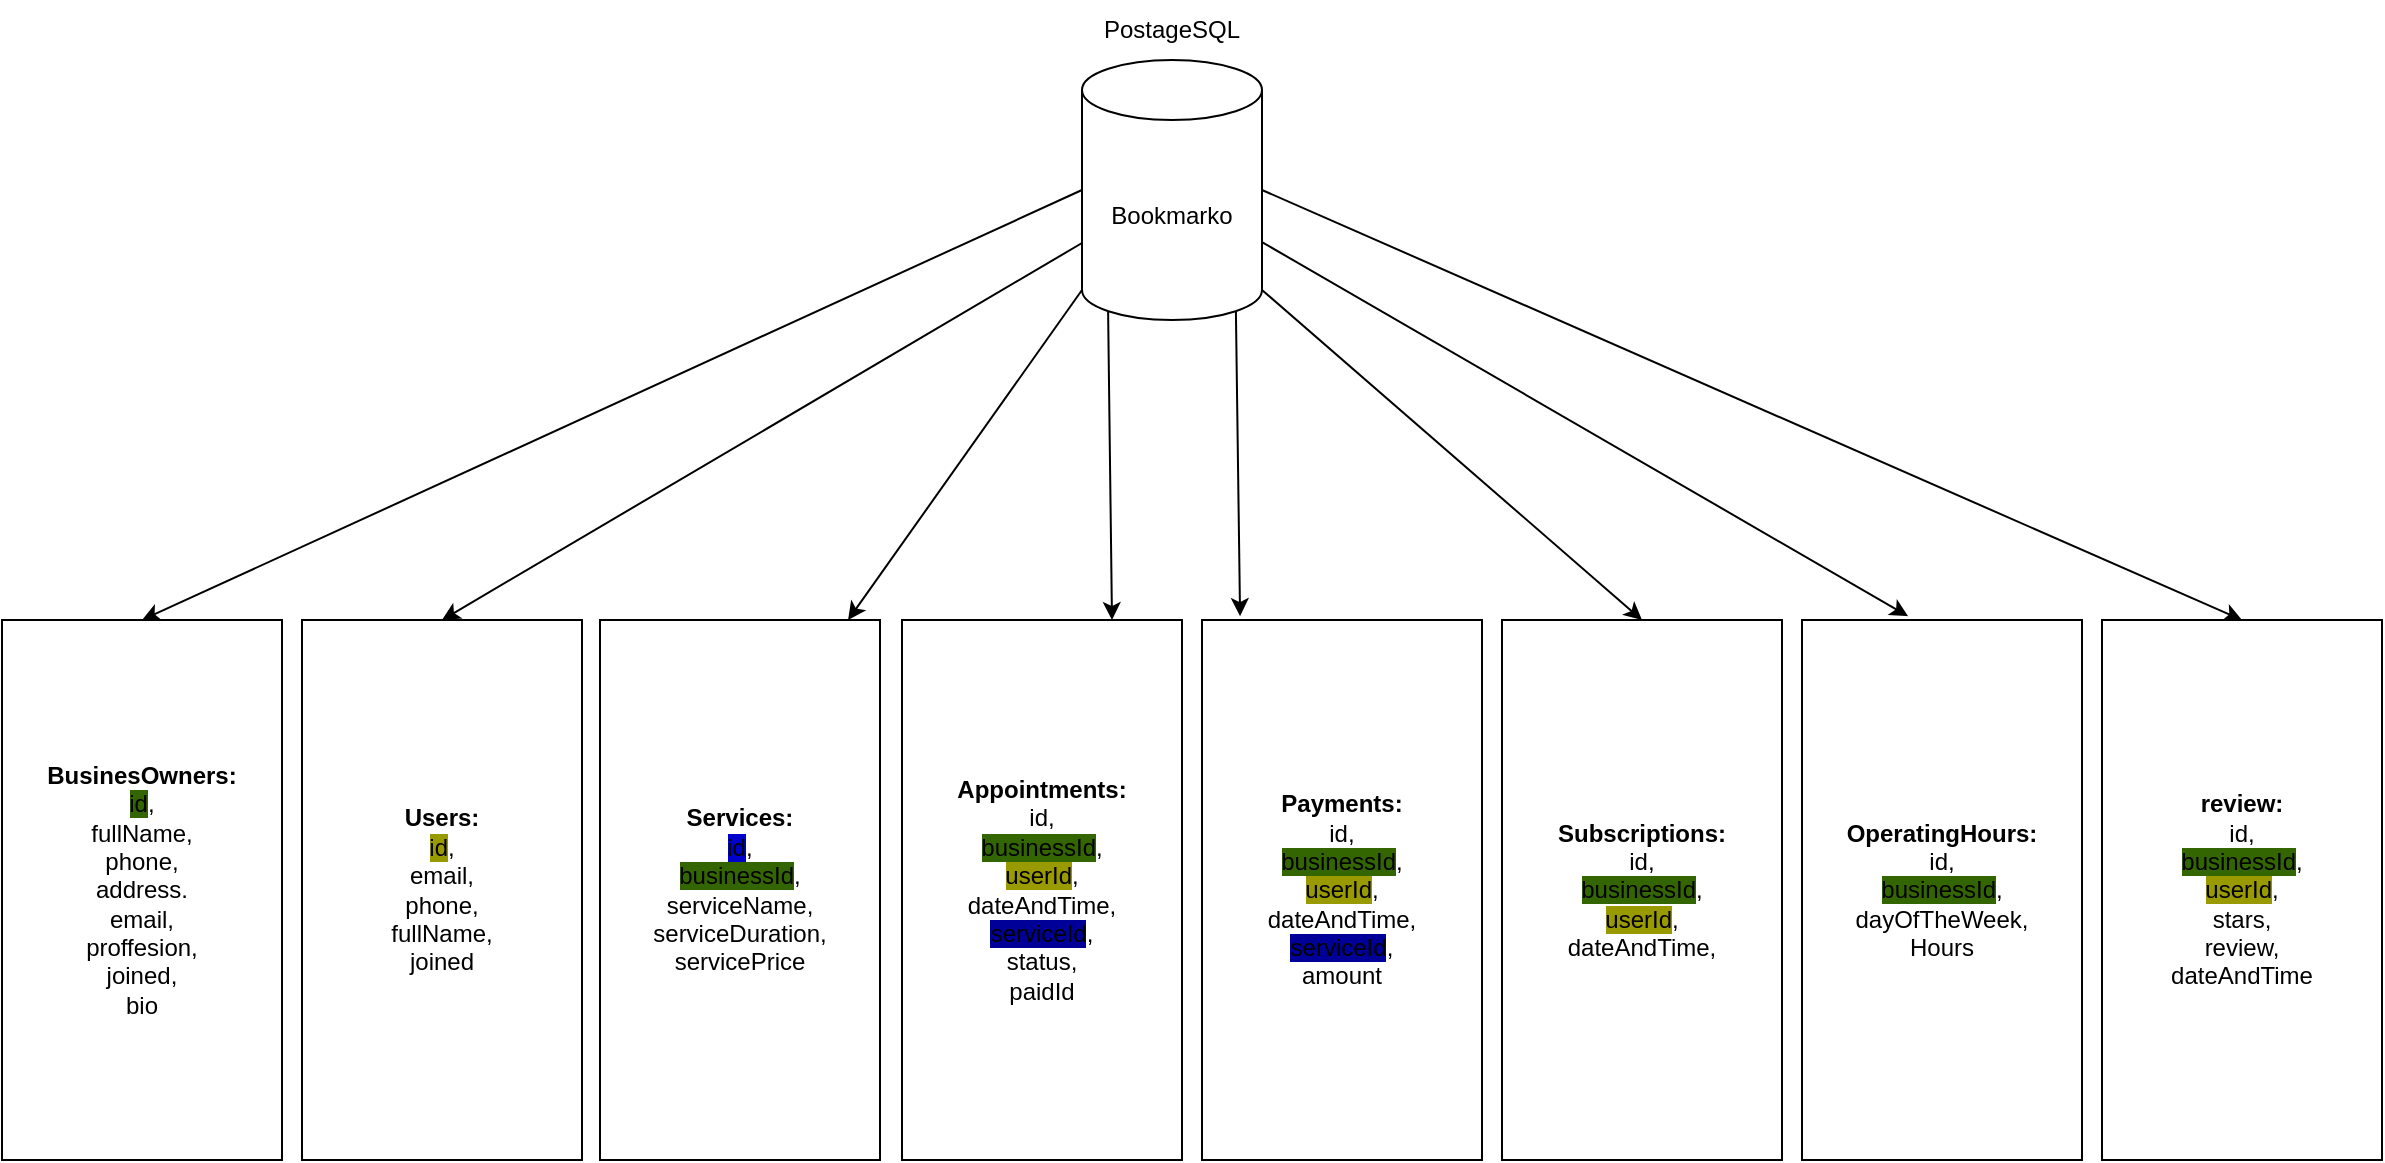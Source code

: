 <mxfile version="21.5.2" type="device">
  <diagram name="‫עמוד-1‬" id="yiFywTZSiByPrAiUf8f4">
    <mxGraphModel dx="1434" dy="685" grid="1" gridSize="10" guides="1" tooltips="1" connect="1" arrows="1" fold="1" page="1" pageScale="1" pageWidth="827" pageHeight="1169" math="0" shadow="0">
      <root>
        <mxCell id="0" />
        <mxCell id="1" parent="0" />
        <mxCell id="jhNKSIhavPPhZo88FTmg-7" style="rounded=0;orthogonalLoop=1;jettySize=auto;html=1;entryX=0;entryY=0.5;entryDx=0;entryDy=0;" edge="1" parent="1" source="jhNKSIhavPPhZo88FTmg-1" target="jhNKSIhavPPhZo88FTmg-6">
          <mxGeometry relative="1" as="geometry" />
        </mxCell>
        <mxCell id="jhNKSIhavPPhZo88FTmg-9" style="rounded=0;orthogonalLoop=1;jettySize=auto;html=1;entryX=0;entryY=0.114;entryDx=0;entryDy=0;entryPerimeter=0;exitX=0;exitY=1;exitDx=0;exitDy=-15;exitPerimeter=0;" edge="1" parent="1" source="jhNKSIhavPPhZo88FTmg-1" target="jhNKSIhavPPhZo88FTmg-8">
          <mxGeometry relative="1" as="geometry">
            <mxPoint x="785" y="190" as="sourcePoint" />
          </mxGeometry>
        </mxCell>
        <mxCell id="jhNKSIhavPPhZo88FTmg-11" style="rounded=0;orthogonalLoop=1;jettySize=auto;html=1;entryX=0;entryY=0.25;entryDx=0;entryDy=0;exitX=0.145;exitY=1;exitDx=0;exitDy=-4.35;exitPerimeter=0;" edge="1" parent="1" source="jhNKSIhavPPhZo88FTmg-1" target="jhNKSIhavPPhZo88FTmg-10">
          <mxGeometry relative="1" as="geometry" />
        </mxCell>
        <mxCell id="jhNKSIhavPPhZo88FTmg-13" style="rounded=0;orthogonalLoop=1;jettySize=auto;html=1;entryX=-0.007;entryY=0.864;entryDx=0;entryDy=0;entryPerimeter=0;exitX=0.855;exitY=1;exitDx=0;exitDy=-4.35;exitPerimeter=0;" edge="1" parent="1" source="jhNKSIhavPPhZo88FTmg-1" target="jhNKSIhavPPhZo88FTmg-12">
          <mxGeometry relative="1" as="geometry" />
        </mxCell>
        <mxCell id="jhNKSIhavPPhZo88FTmg-15" style="rounded=0;orthogonalLoop=1;jettySize=auto;html=1;entryX=0;entryY=0.5;entryDx=0;entryDy=0;exitX=1;exitY=1;exitDx=0;exitDy=-15;exitPerimeter=0;" edge="1" parent="1" source="jhNKSIhavPPhZo88FTmg-1" target="jhNKSIhavPPhZo88FTmg-14">
          <mxGeometry relative="1" as="geometry" />
        </mxCell>
        <mxCell id="jhNKSIhavPPhZo88FTmg-17" style="rounded=0;orthogonalLoop=1;jettySize=auto;html=1;entryX=-0.007;entryY=0.621;entryDx=0;entryDy=0;entryPerimeter=0;" edge="1" parent="1" source="jhNKSIhavPPhZo88FTmg-1" target="jhNKSIhavPPhZo88FTmg-16">
          <mxGeometry relative="1" as="geometry" />
        </mxCell>
        <mxCell id="jhNKSIhavPPhZo88FTmg-19" style="rounded=0;orthogonalLoop=1;jettySize=auto;html=1;entryX=0;entryY=0.5;entryDx=0;entryDy=0;exitX=1;exitY=0.5;exitDx=0;exitDy=0;exitPerimeter=0;" edge="1" parent="1" source="jhNKSIhavPPhZo88FTmg-1" target="jhNKSIhavPPhZo88FTmg-18">
          <mxGeometry relative="1" as="geometry" />
        </mxCell>
        <mxCell id="jhNKSIhavPPhZo88FTmg-1" value="Bookmarko" style="shape=cylinder3;whiteSpace=wrap;html=1;boundedLbl=1;backgroundOutline=1;size=15;" vertex="1" parent="1">
          <mxGeometry x="780" y="70" width="90" height="130" as="geometry" />
        </mxCell>
        <mxCell id="jhNKSIhavPPhZo88FTmg-2" value="PostageSQL" style="text;html=1;strokeColor=none;fillColor=none;align=center;verticalAlign=middle;whiteSpace=wrap;rounded=0;" vertex="1" parent="1">
          <mxGeometry x="755" y="40" width="140" height="30" as="geometry" />
        </mxCell>
        <mxCell id="jhNKSIhavPPhZo88FTmg-3" value="" style="endArrow=classic;html=1;rounded=0;entryX=0;entryY=0.5;entryDx=0;entryDy=0;exitX=0;exitY=0.5;exitDx=0;exitDy=0;exitPerimeter=0;" edge="1" parent="1" source="jhNKSIhavPPhZo88FTmg-1" target="jhNKSIhavPPhZo88FTmg-5">
          <mxGeometry width="50" height="50" relative="1" as="geometry">
            <mxPoint x="610" y="410" as="sourcePoint" />
            <mxPoint x="290" y="350" as="targetPoint" />
          </mxGeometry>
        </mxCell>
        <mxCell id="jhNKSIhavPPhZo88FTmg-5" value="&lt;b&gt;BusinesOwners:&lt;/b&gt;&lt;br&gt;&lt;span style=&quot;background-color: rgb(51, 102, 0);&quot;&gt;id&lt;/span&gt;,&lt;br&gt;fullName,&lt;br&gt;phone,&lt;br&gt;address.&lt;br&gt;email,&lt;br&gt;proffesion,&lt;br&gt;joined,&lt;br&gt;bio" style="rounded=0;whiteSpace=wrap;html=1;direction=south;" vertex="1" parent="1">
          <mxGeometry x="240" y="350" width="140" height="270" as="geometry" />
        </mxCell>
        <mxCell id="jhNKSIhavPPhZo88FTmg-6" value="&lt;b&gt;Users:&lt;br&gt;&lt;/b&gt;&lt;span style=&quot;background-color: rgb(153, 153, 0);&quot;&gt;id&lt;/span&gt;,&lt;br&gt;email,&lt;br&gt;phone,&lt;br&gt;fullName,&lt;br&gt;joined" style="rounded=0;whiteSpace=wrap;html=1;direction=south;" vertex="1" parent="1">
          <mxGeometry x="390" y="350" width="140" height="270" as="geometry" />
        </mxCell>
        <mxCell id="jhNKSIhavPPhZo88FTmg-8" value="&lt;b&gt;Services:&lt;/b&gt;&lt;br&gt;&lt;span style=&quot;background-color: rgb(0, 0, 204);&quot;&gt;id&lt;/span&gt;,&lt;br&gt;&lt;span style=&quot;background-color: rgb(51, 102, 0);&quot;&gt;businessId&lt;/span&gt;,&lt;br&gt;serviceName,&lt;br&gt;serviceDuration,&lt;br&gt;servicePrice" style="rounded=0;whiteSpace=wrap;html=1;direction=south;" vertex="1" parent="1">
          <mxGeometry x="539" y="350" width="140" height="270" as="geometry" />
        </mxCell>
        <mxCell id="jhNKSIhavPPhZo88FTmg-10" value="&lt;b&gt;Appointments:&lt;/b&gt;&lt;br&gt;id,&lt;br&gt;&lt;span style=&quot;background-color: rgb(51, 102, 0);&quot;&gt;businessId&lt;/span&gt;,&lt;br&gt;&lt;span style=&quot;background-color: rgb(153, 153, 0);&quot;&gt;userId&lt;/span&gt;,&lt;br&gt;dateAndTime,&lt;br&gt;&lt;span style=&quot;background-color: rgb(0, 0, 153);&quot;&gt;serviceId&lt;/span&gt;,&lt;br&gt;status,&lt;br&gt;paidId" style="rounded=0;whiteSpace=wrap;html=1;direction=south;" vertex="1" parent="1">
          <mxGeometry x="690" y="350" width="140" height="270" as="geometry" />
        </mxCell>
        <mxCell id="jhNKSIhavPPhZo88FTmg-12" value="&lt;b&gt;Payments:&lt;br&gt;&lt;/b&gt;id,&lt;br&gt;&lt;span style=&quot;background-color: rgb(51, 102, 0);&quot;&gt;businessId&lt;/span&gt;,&lt;br&gt;&lt;span style=&quot;background-color: rgb(153, 153, 0);&quot;&gt;userId&lt;/span&gt;,&lt;br&gt;dateAndTime,&lt;br&gt;&lt;span style=&quot;background-color: rgb(0, 0, 153);&quot;&gt;serviceId&lt;/span&gt;,&lt;br&gt;amount" style="rounded=0;whiteSpace=wrap;html=1;direction=south;" vertex="1" parent="1">
          <mxGeometry x="840" y="350" width="140" height="270" as="geometry" />
        </mxCell>
        <mxCell id="jhNKSIhavPPhZo88FTmg-14" value="&lt;b&gt;Subscriptions:&lt;/b&gt;&lt;br&gt;id,&lt;br&gt;&lt;span style=&quot;background-color: rgb(51, 102, 0);&quot;&gt;businessId&lt;/span&gt;,&lt;br&gt;&lt;span style=&quot;background-color: rgb(153, 153, 0);&quot;&gt;userId&lt;/span&gt;,&lt;br&gt;dateAndTime," style="rounded=0;whiteSpace=wrap;html=1;direction=south;" vertex="1" parent="1">
          <mxGeometry x="990" y="350" width="140" height="270" as="geometry" />
        </mxCell>
        <mxCell id="jhNKSIhavPPhZo88FTmg-16" value="&lt;b&gt;OperatingHours:&lt;br&gt;&lt;/b&gt;id,&lt;br&gt;&lt;span style=&quot;background-color: rgb(51, 102, 0);&quot;&gt;businessId&lt;/span&gt;,&lt;br&gt;dayOfTheWeek,&lt;br&gt;Hours" style="rounded=0;whiteSpace=wrap;html=1;direction=south;" vertex="1" parent="1">
          <mxGeometry x="1140" y="350" width="140" height="270" as="geometry" />
        </mxCell>
        <mxCell id="jhNKSIhavPPhZo88FTmg-18" value="&lt;b&gt;review:&lt;br&gt;&lt;/b&gt;id,&lt;br&gt;&lt;span style=&quot;background-color: rgb(51, 102, 0);&quot;&gt;businessId&lt;/span&gt;,&lt;br&gt;&lt;span style=&quot;background-color: rgb(153, 153, 0);&quot;&gt;userId&lt;/span&gt;,&lt;br&gt;stars,&lt;br&gt;review,&lt;br&gt;dateAndTime" style="rounded=0;whiteSpace=wrap;html=1;direction=south;" vertex="1" parent="1">
          <mxGeometry x="1290" y="350" width="140" height="270" as="geometry" />
        </mxCell>
      </root>
    </mxGraphModel>
  </diagram>
</mxfile>
